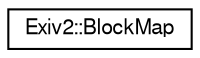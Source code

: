 digraph "Graphical Class Hierarchy"
{
  edge [fontname="FreeSans",fontsize="10",labelfontname="FreeSans",labelfontsize="10"];
  node [fontname="FreeSans",fontsize="10",shape=record];
  rankdir="LR";
  Node1 [label="Exiv2::BlockMap",height=0.2,width=0.4,color="black", fillcolor="white", style="filled",URL="$classExiv2_1_1BlockMap.html"];
}
